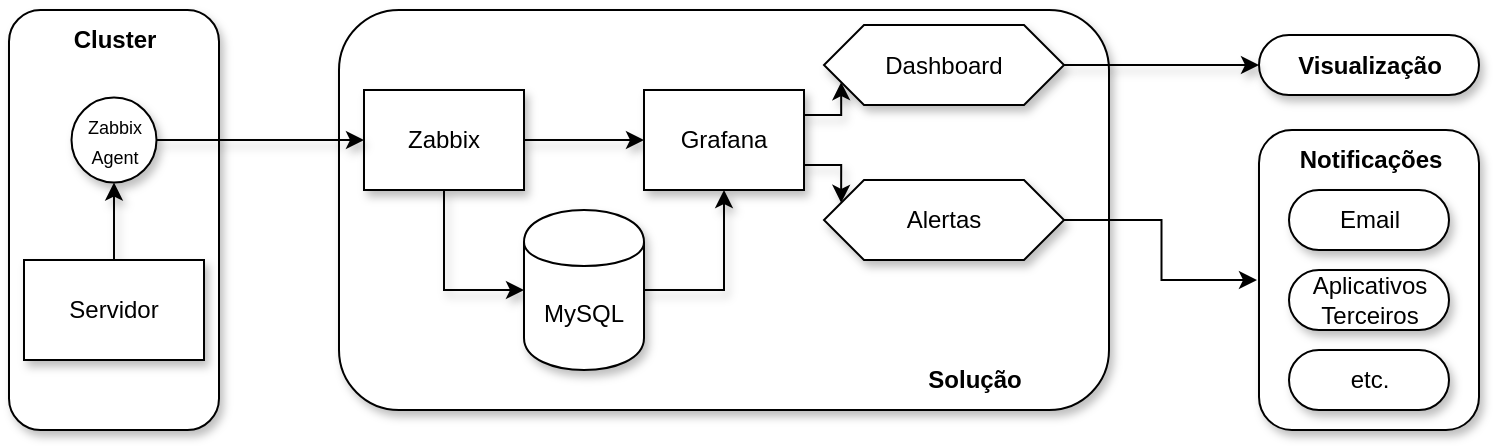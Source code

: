 <mxfile version="28.0.9">
  <diagram name="Page-1" id="xIOkTCL3K24IWR9tix57">
    <mxGraphModel dx="786" dy="711" grid="1" gridSize="10" guides="1" tooltips="1" connect="1" arrows="1" fold="1" page="1" pageScale="1" pageWidth="827" pageHeight="1169" math="0" shadow="0">
      <root>
        <mxCell id="0" />
        <mxCell id="1" style="" parent="0" />
        <mxCell id="4FT238xs0-JWQUUgrjXr-105" value="" style="rounded=1;whiteSpace=wrap;html=1;shadow=1;glass=0;perimeterSpacing=1;" parent="1" vertex="1">
          <mxGeometry x="677.5" y="290" width="110" height="150" as="geometry" />
        </mxCell>
        <mxCell id="4FT238xs0-JWQUUgrjXr-99" value="" style="rounded=1;whiteSpace=wrap;html=1;shadow=1;glass=0;perimeterSpacing=1;" parent="1" vertex="1">
          <mxGeometry x="52.5" y="230" width="105" height="210" as="geometry" />
        </mxCell>
        <mxCell id="4FT238xs0-JWQUUgrjXr-63" value="" style="rounded=1;whiteSpace=wrap;html=1;shadow=1;glass=0;perimeterSpacing=1;" parent="1" vertex="1">
          <mxGeometry x="217.5" y="230" width="385" height="200" as="geometry" />
        </mxCell>
        <mxCell id="4FT238xs0-JWQUUgrjXr-21" style="edgeStyle=orthogonalEdgeStyle;rounded=0;orthogonalLoop=1;jettySize=auto;html=1;exitX=0.5;exitY=1;exitDx=0;exitDy=0;entryX=0;entryY=0.5;entryDx=0;entryDy=0;shadow=1;" parent="1" source="4FT238xs0-JWQUUgrjXr-1" target="4FT238xs0-JWQUUgrjXr-4" edge="1">
          <mxGeometry relative="1" as="geometry" />
        </mxCell>
        <mxCell id="4FT238xs0-JWQUUgrjXr-22" style="edgeStyle=orthogonalEdgeStyle;rounded=0;orthogonalLoop=1;jettySize=auto;html=1;exitX=1;exitY=0.5;exitDx=0;exitDy=0;entryX=0;entryY=0.5;entryDx=0;entryDy=0;shadow=1;" parent="1" source="4FT238xs0-JWQUUgrjXr-1" target="4FT238xs0-JWQUUgrjXr-2" edge="1">
          <mxGeometry relative="1" as="geometry" />
        </mxCell>
        <mxCell id="4FT238xs0-JWQUUgrjXr-1" value="&lt;div&gt;Zabbix&lt;/div&gt;" style="html=1;whiteSpace=wrap;shadow=1;" parent="1" vertex="1">
          <mxGeometry x="230" y="270" width="80" height="50" as="geometry" />
        </mxCell>
        <mxCell id="4FT238xs0-JWQUUgrjXr-69" style="edgeStyle=orthogonalEdgeStyle;rounded=0;orthogonalLoop=1;jettySize=auto;html=1;exitX=1;exitY=0.25;exitDx=0;exitDy=0;entryX=0;entryY=0.75;entryDx=0;entryDy=0;shadow=1;" parent="1" source="4FT238xs0-JWQUUgrjXr-2" target="4FT238xs0-JWQUUgrjXr-57" edge="1">
          <mxGeometry relative="1" as="geometry" />
        </mxCell>
        <mxCell id="4FT238xs0-JWQUUgrjXr-70" style="edgeStyle=orthogonalEdgeStyle;rounded=0;orthogonalLoop=1;jettySize=auto;html=1;exitX=1;exitY=0.75;exitDx=0;exitDy=0;entryX=0;entryY=0.25;entryDx=0;entryDy=0;shadow=1;" parent="1" source="4FT238xs0-JWQUUgrjXr-2" target="4FT238xs0-JWQUUgrjXr-58" edge="1">
          <mxGeometry relative="1" as="geometry" />
        </mxCell>
        <mxCell id="4FT238xs0-JWQUUgrjXr-2" value="&lt;div&gt;Grafana&lt;/div&gt;" style="html=1;whiteSpace=wrap;shadow=1;" parent="1" vertex="1">
          <mxGeometry x="370" y="270" width="80" height="50" as="geometry" />
        </mxCell>
        <mxCell id="4FT238xs0-JWQUUgrjXr-24" style="edgeStyle=orthogonalEdgeStyle;rounded=0;orthogonalLoop=1;jettySize=auto;html=1;exitX=1;exitY=0.5;exitDx=0;exitDy=0;entryX=0.5;entryY=1;entryDx=0;entryDy=0;shadow=1;" parent="1" source="4FT238xs0-JWQUUgrjXr-4" target="4FT238xs0-JWQUUgrjXr-2" edge="1">
          <mxGeometry relative="1" as="geometry" />
        </mxCell>
        <mxCell id="4FT238xs0-JWQUUgrjXr-4" value="MySQL" style="shape=cylinder;whiteSpace=wrap;html=1;boundedLbl=1;backgroundOutline=1;shadow=1;" parent="1" vertex="1">
          <mxGeometry x="310" y="330" width="60" height="80" as="geometry" />
        </mxCell>
        <mxCell id="4FT238xs0-JWQUUgrjXr-90" style="edgeStyle=orthogonalEdgeStyle;rounded=0;orthogonalLoop=1;jettySize=auto;html=1;exitX=1;exitY=0.5;exitDx=0;exitDy=0;entryX=0;entryY=0.5;entryDx=0;entryDy=0;shadow=1;" parent="1" source="4FT238xs0-JWQUUgrjXr-13" target="4FT238xs0-JWQUUgrjXr-1" edge="1">
          <mxGeometry relative="1" as="geometry" />
        </mxCell>
        <mxCell id="4FT238xs0-JWQUUgrjXr-13" value="&lt;div&gt;&lt;font style=&quot;font-size: 9px;&quot;&gt;Zabbix Agent&lt;/font&gt;&lt;/div&gt;" style="ellipse;whiteSpace=wrap;html=1;aspect=fixed;shadow=1;" parent="1" vertex="1">
          <mxGeometry x="83.75" y="273.75" width="42.5" height="42.5" as="geometry" />
        </mxCell>
        <mxCell id="4FT238xs0-JWQUUgrjXr-39" value="" style="edgeStyle=orthogonalEdgeStyle;rounded=0;orthogonalLoop=1;jettySize=auto;html=1;shadow=1;" parent="1" source="4FT238xs0-JWQUUgrjXr-36" target="4FT238xs0-JWQUUgrjXr-13" edge="1">
          <mxGeometry relative="1" as="geometry" />
        </mxCell>
        <mxCell id="4FT238xs0-JWQUUgrjXr-36" value="&lt;div&gt;Servidor&lt;/div&gt;" style="html=1;whiteSpace=wrap;shadow=1;" parent="1" vertex="1">
          <mxGeometry x="60" y="355" width="90" height="50" as="geometry" />
        </mxCell>
        <mxCell id="4FT238xs0-JWQUUgrjXr-57" value="&lt;div&gt;Dashboard&lt;/div&gt;" style="shape=hexagon;perimeter=hexagonPerimeter2;whiteSpace=wrap;html=1;fixedSize=1;shadow=1;" parent="1" vertex="1">
          <mxGeometry x="460" y="237.5" width="120" height="40" as="geometry" />
        </mxCell>
        <mxCell id="qFU41bAPacLKa81r8E7P-3" style="edgeStyle=orthogonalEdgeStyle;rounded=0;orthogonalLoop=1;jettySize=auto;html=1;exitX=1;exitY=0.5;exitDx=0;exitDy=0;" edge="1" parent="1" source="4FT238xs0-JWQUUgrjXr-58" target="4FT238xs0-JWQUUgrjXr-105">
          <mxGeometry relative="1" as="geometry" />
        </mxCell>
        <mxCell id="4FT238xs0-JWQUUgrjXr-58" value="&lt;div&gt;Alertas&lt;/div&gt;" style="shape=hexagon;perimeter=hexagonPerimeter2;whiteSpace=wrap;html=1;fixedSize=1;shadow=1;" parent="1" vertex="1">
          <mxGeometry x="460" y="315" width="120" height="40" as="geometry" />
        </mxCell>
        <mxCell id="4FT238xs0-JWQUUgrjXr-80" value="&lt;div&gt;&lt;b&gt;Visualização&lt;/b&gt;&lt;/div&gt;" style="html=1;dashed=0;whiteSpace=wrap;shape=mxgraph.dfd.start;shadow=1;" parent="1" vertex="1">
          <mxGeometry x="677.5" y="242.5" width="110" height="30" as="geometry" />
        </mxCell>
        <mxCell id="4FT238xs0-JWQUUgrjXr-82" style="edgeStyle=orthogonalEdgeStyle;rounded=0;orthogonalLoop=1;jettySize=auto;html=1;exitX=1;exitY=0.5;exitDx=0;exitDy=0;entryX=0;entryY=0.5;entryDx=0;entryDy=0;entryPerimeter=0;shadow=1;" parent="1" source="4FT238xs0-JWQUUgrjXr-57" target="4FT238xs0-JWQUUgrjXr-80" edge="1">
          <mxGeometry relative="1" as="geometry" />
        </mxCell>
        <mxCell id="4FT238xs0-JWQUUgrjXr-100" value="Cluster" style="text;html=1;align=center;verticalAlign=middle;resizable=0;points=[];autosize=1;strokeColor=none;fillColor=none;fontStyle=1" parent="1" vertex="1">
          <mxGeometry x="75" y="230" width="60" height="30" as="geometry" />
        </mxCell>
        <mxCell id="4FT238xs0-JWQUUgrjXr-101" value="&lt;div&gt;&lt;b&gt;Solução&lt;/b&gt;&lt;/div&gt;" style="text;html=1;align=center;verticalAlign=middle;resizable=0;points=[];autosize=1;strokeColor=none;fillColor=none;" parent="1" vertex="1">
          <mxGeometry x="500" y="400" width="70" height="30" as="geometry" />
        </mxCell>
        <mxCell id="4FT238xs0-JWQUUgrjXr-102" value="Email" style="html=1;dashed=0;whiteSpace=wrap;shape=mxgraph.dfd.start;shadow=1;" parent="1" vertex="1">
          <mxGeometry x="692.5" y="320" width="80" height="30" as="geometry" />
        </mxCell>
        <mxCell id="4FT238xs0-JWQUUgrjXr-103" value="&lt;div&gt;Aplicativos Terceiros&lt;/div&gt;" style="html=1;dashed=0;whiteSpace=wrap;shape=mxgraph.dfd.start;shadow=1;" parent="1" vertex="1">
          <mxGeometry x="692.5" y="360" width="80" height="30" as="geometry" />
        </mxCell>
        <mxCell id="4FT238xs0-JWQUUgrjXr-104" value="&lt;div&gt;etc.&lt;/div&gt;" style="html=1;dashed=0;whiteSpace=wrap;shape=mxgraph.dfd.start;shadow=1;" parent="1" vertex="1">
          <mxGeometry x="692.5" y="400" width="80" height="30" as="geometry" />
        </mxCell>
        <mxCell id="4FT238xs0-JWQUUgrjXr-106" value="&lt;div&gt;&lt;b&gt;Notificações&lt;/b&gt;&lt;/div&gt;" style="text;html=1;align=center;verticalAlign=middle;resizable=0;points=[];autosize=1;strokeColor=none;fillColor=none;" parent="1" vertex="1">
          <mxGeometry x="687.5" y="290" width="90" height="30" as="geometry" />
        </mxCell>
      </root>
    </mxGraphModel>
  </diagram>
</mxfile>
